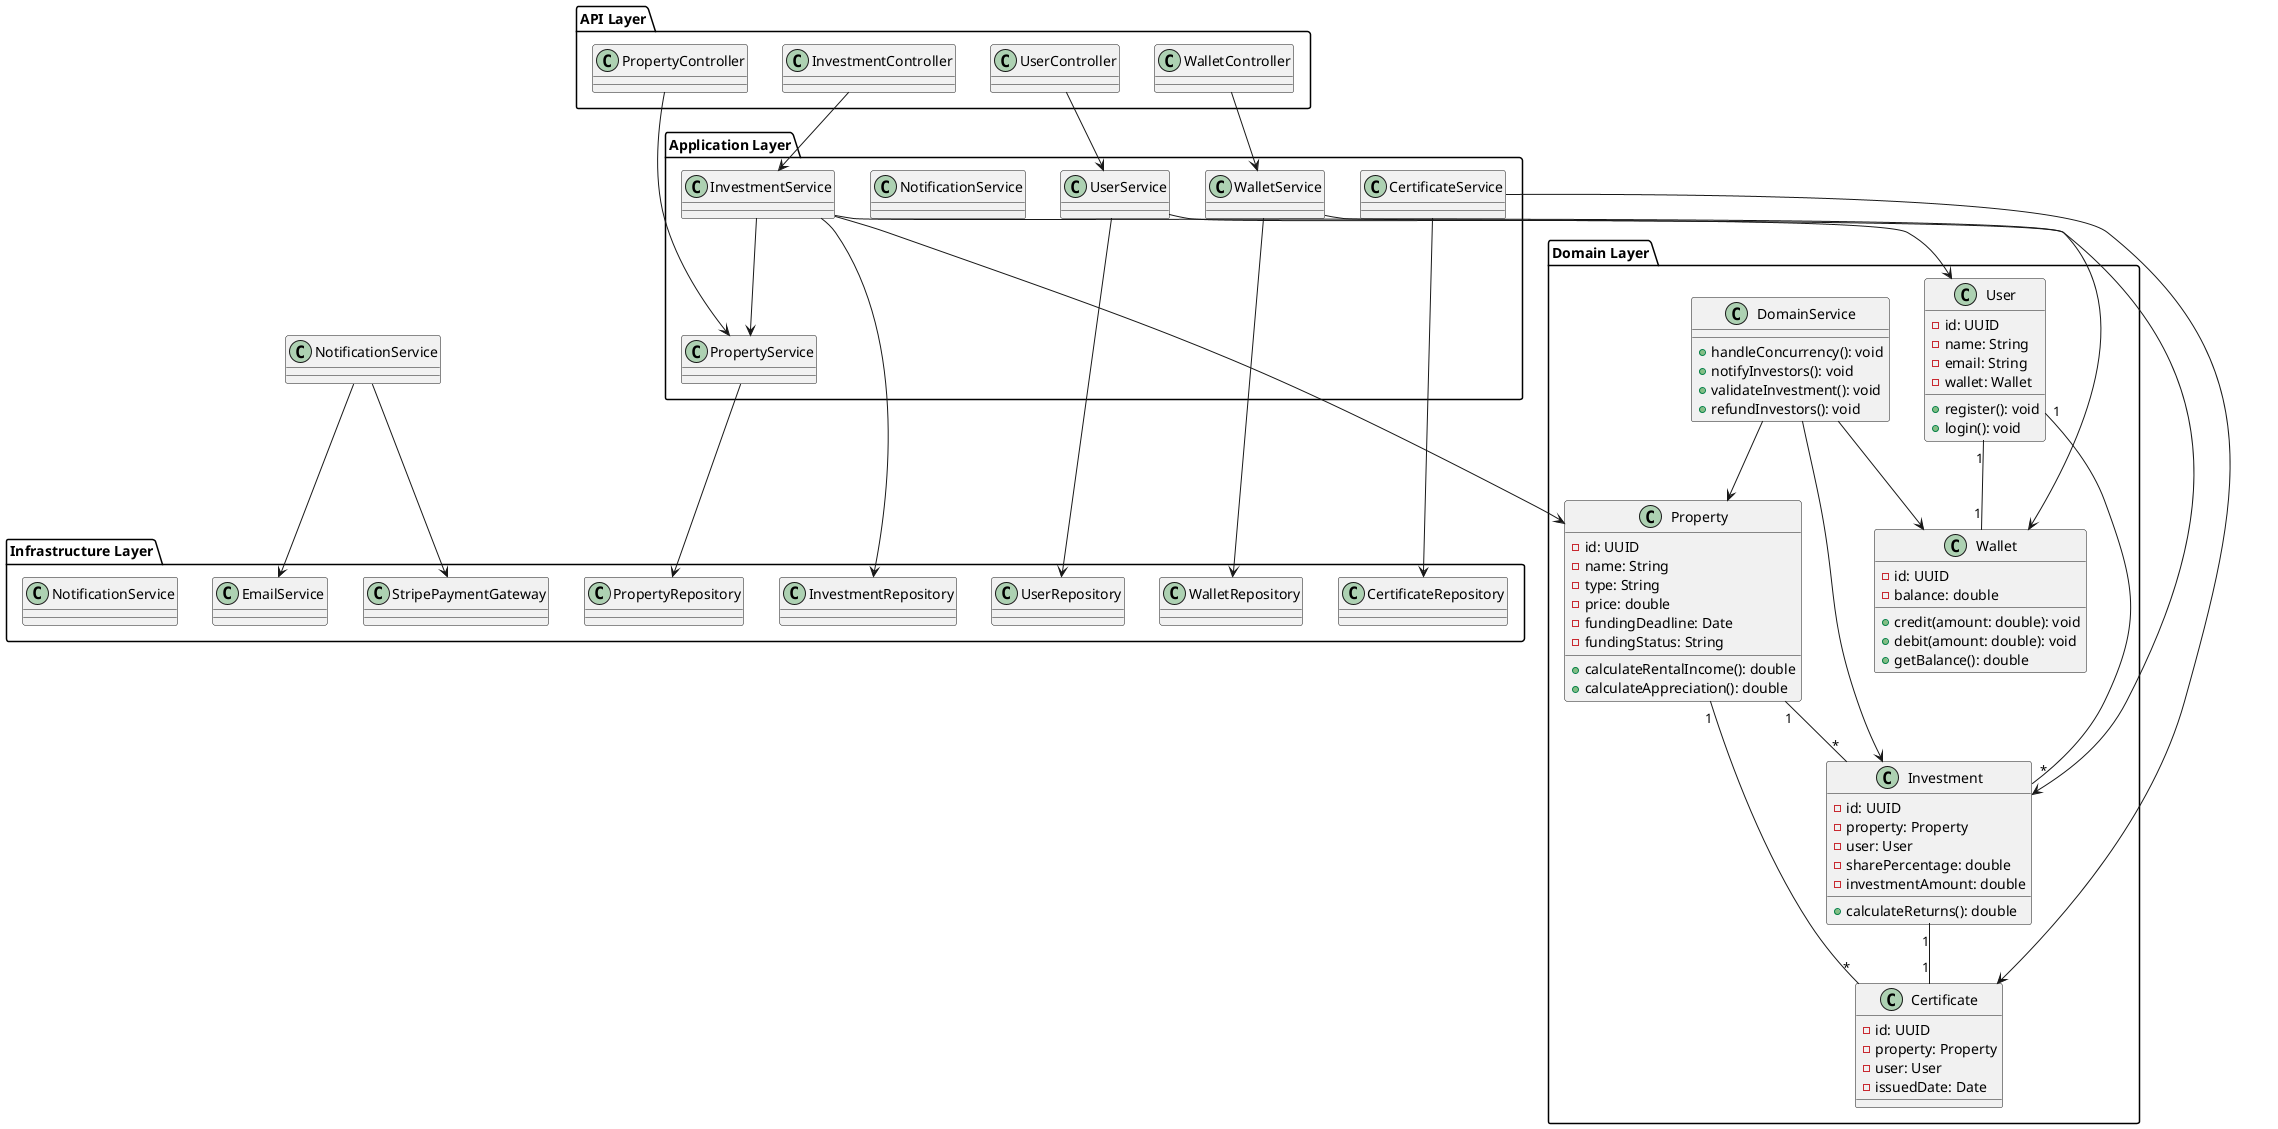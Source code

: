 @startuml archi-diagram-v3

' Layers
package "API Layer" {
    class PropertyController
    class InvestmentController
    class UserController
    class WalletController
}

package "Application Layer" {
    class PropertyService
    class InvestmentService
    class UserService
    class WalletService
    class NotificationService
    class CertificateService
}

package "Domain Layer" {
    class Property {
      - id: UUID
      - name: String
      - type: String
      - price: double
      - fundingDeadline: Date
      - fundingStatus: String
      + calculateRentalIncome(): double
      + calculateAppreciation(): double
    }

    class User {
      - id: UUID
      - name: String
      - email: String
      - wallet: Wallet
      + register(): void
      + login(): void
    }

    class Investment {
      - id: UUID
      - property: Property
      - user: User
      - sharePercentage: double
      - investmentAmount: double
      + calculateReturns(): double
    }

    class Wallet {
      - id: UUID
      - balance: double
      + credit(amount: double): void
      + debit(amount: double): void
      + getBalance(): double
    }

    class Certificate {
      - id: UUID
      - property: Property
      - user: User
      - issuedDate: Date
    }

    class DomainService {
      + handleConcurrency(): void
      + notifyInvestors(): void
      + validateInvestment(): void
      + refundInvestors(): void
    }
}

package "Infrastructure Layer" {
    class PropertyRepository
    class InvestmentRepository
    class UserRepository
    class WalletRepository
    class CertificateRepository
    class StripePaymentGateway
    class EmailService
    class NotificationService
}

' Relationships
PropertyController --> PropertyService
UserController --> UserService
InvestmentController --> InvestmentService
WalletController --> WalletService

PropertyService --> PropertyRepository
InvestmentService --> InvestmentRepository
InvestmentService --> PropertyService
UserService --> UserRepository
WalletService --> WalletRepository
CertificateService --> CertificateRepository

NotificationService --> EmailService
NotificationService --> StripePaymentGateway

DomainService --> Property
DomainService --> Investment
DomainService --> Wallet

InvestmentService --> Investment
InvestmentService --> Property
UserService --> User
WalletService --> Wallet
CertificateService --> Certificate

Property "1" -- "*" Investment
User "1" -- "*" Investment
User "1" -- "1" Wallet
Investment "1" -- "1" Certificate
Property "1" -- "*" Certificate

@enduml
